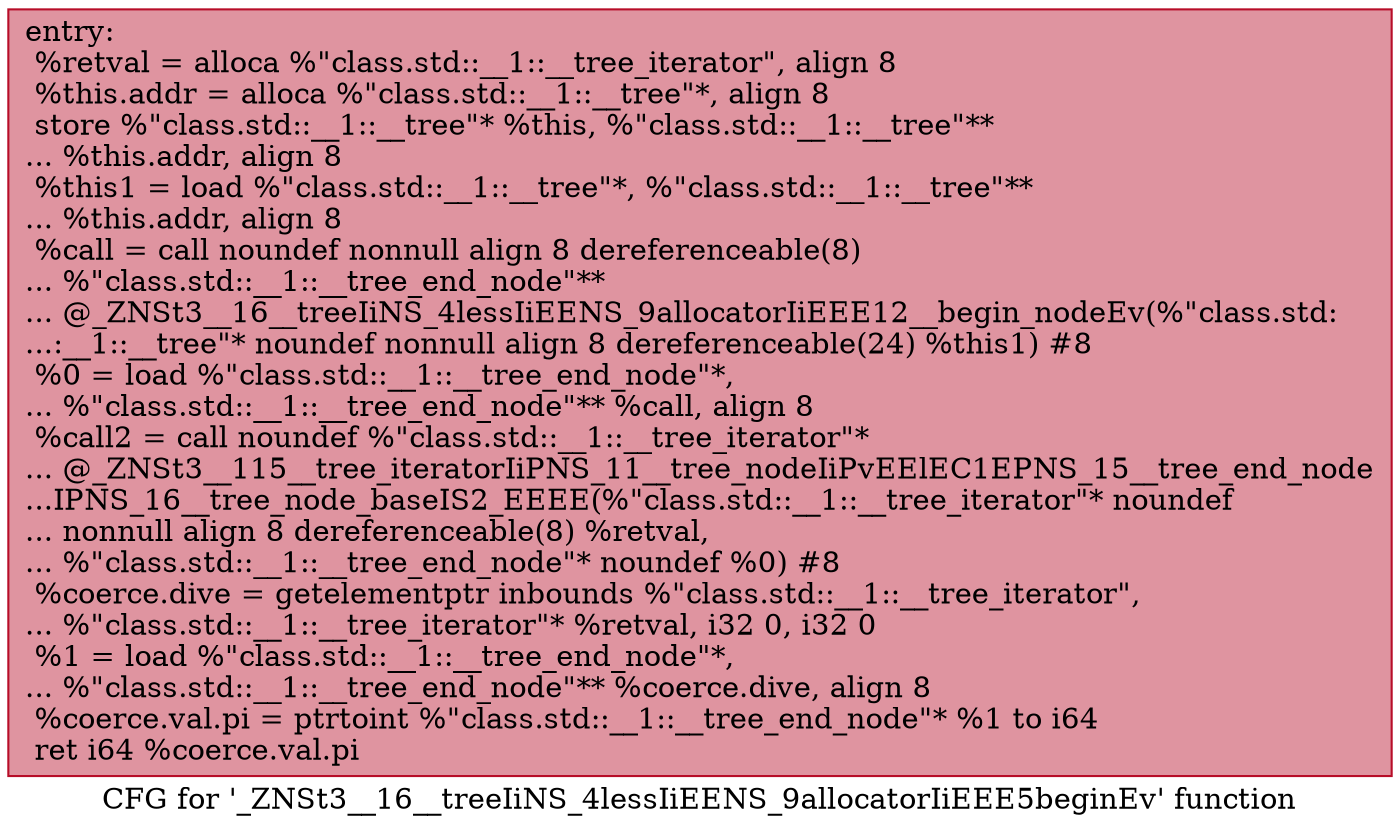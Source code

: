 digraph "CFG for '_ZNSt3__16__treeIiNS_4lessIiEENS_9allocatorIiEEE5beginEv' function" {
	label="CFG for '_ZNSt3__16__treeIiNS_4lessIiEENS_9allocatorIiEEE5beginEv' function";

	Node0x600002552400 [shape=record,color="#b70d28ff", style=filled, fillcolor="#b70d2870",label="{entry:\l  %retval = alloca %\"class.std::__1::__tree_iterator\", align 8\l  %this.addr = alloca %\"class.std::__1::__tree\"*, align 8\l  store %\"class.std::__1::__tree\"* %this, %\"class.std::__1::__tree\"**\l... %this.addr, align 8\l  %this1 = load %\"class.std::__1::__tree\"*, %\"class.std::__1::__tree\"**\l... %this.addr, align 8\l  %call = call noundef nonnull align 8 dereferenceable(8)\l... %\"class.std::__1::__tree_end_node\"**\l... @_ZNSt3__16__treeIiNS_4lessIiEENS_9allocatorIiEEE12__begin_nodeEv(%\"class.std:\l...:__1::__tree\"* noundef nonnull align 8 dereferenceable(24) %this1) #8\l  %0 = load %\"class.std::__1::__tree_end_node\"*,\l... %\"class.std::__1::__tree_end_node\"** %call, align 8\l  %call2 = call noundef %\"class.std::__1::__tree_iterator\"*\l... @_ZNSt3__115__tree_iteratorIiPNS_11__tree_nodeIiPvEElEC1EPNS_15__tree_end_node\l...IPNS_16__tree_node_baseIS2_EEEE(%\"class.std::__1::__tree_iterator\"* noundef\l... nonnull align 8 dereferenceable(8) %retval,\l... %\"class.std::__1::__tree_end_node\"* noundef %0) #8\l  %coerce.dive = getelementptr inbounds %\"class.std::__1::__tree_iterator\",\l... %\"class.std::__1::__tree_iterator\"* %retval, i32 0, i32 0\l  %1 = load %\"class.std::__1::__tree_end_node\"*,\l... %\"class.std::__1::__tree_end_node\"** %coerce.dive, align 8\l  %coerce.val.pi = ptrtoint %\"class.std::__1::__tree_end_node\"* %1 to i64\l  ret i64 %coerce.val.pi\l}"];
}
